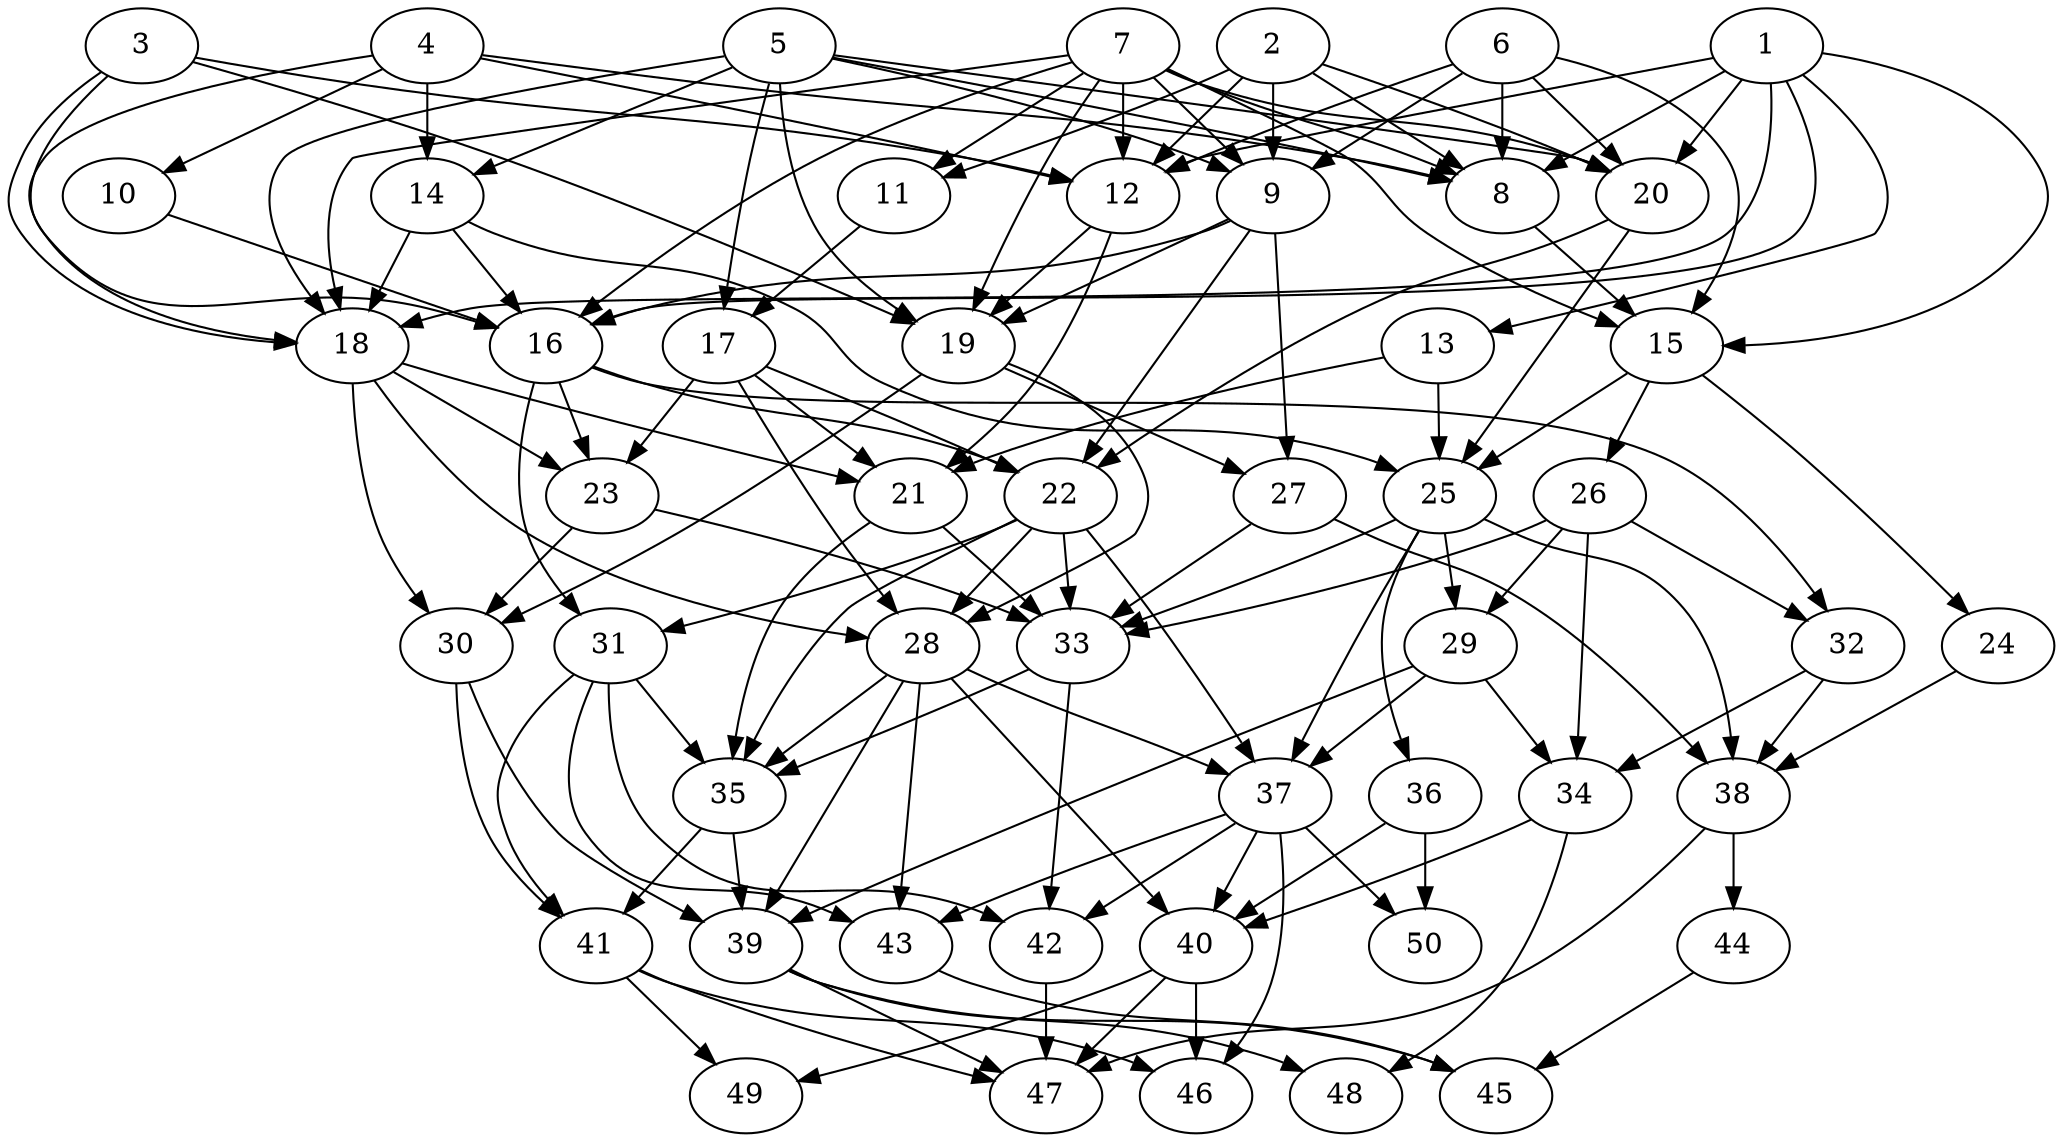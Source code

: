 // DAG automatically generated by daggen at Tue Jul 18 11:30:58 2017
// ./daggen --dot -n 50 --fat 0.5 --regular 0.8 --density 0.8 --jump 2 
digraph G {
  1 [size="37070176791", alpha="0.07"]
  1 -> 8 [size ="838860800"]
  1 -> 12 [size ="838860800"]
  1 -> 13 [size ="838860800"]
  1 -> 15 [size ="838860800"]
  1 -> 16 [size ="838860800"]
  1 -> 18 [size ="838860800"]
  1 -> 20 [size ="838860800"]
  2 [size="549755813888", alpha="0.12"]
  2 -> 8 [size ="536870912"]
  2 -> 9 [size ="536870912"]
  2 -> 11 [size ="536870912"]
  2 -> 12 [size ="536870912"]
  2 -> 20 [size ="536870912"]
  3 [size="28991029248", alpha="0.15"]
  3 -> 12 [size ="75497472"]
  3 -> 16 [size ="75497472"]
  3 -> 18 [size ="75497472"]
  3 -> 19 [size ="75497472"]
  4 [size="231928233984", alpha="0.04"]
  4 -> 8 [size ="301989888"]
  4 -> 10 [size ="301989888"]
  4 -> 12 [size ="301989888"]
  4 -> 14 [size ="301989888"]
  4 -> 18 [size ="301989888"]
  5 [size="549755813888", alpha="0.02"]
  5 -> 8 [size ="536870912"]
  5 -> 9 [size ="536870912"]
  5 -> 14 [size ="536870912"]
  5 -> 17 [size ="536870912"]
  5 -> 18 [size ="536870912"]
  5 -> 19 [size ="536870912"]
  5 -> 20 [size ="536870912"]
  6 [size="172676914644", alpha="0.18"]
  6 -> 8 [size ="134217728"]
  6 -> 9 [size ="134217728"]
  6 -> 12 [size ="134217728"]
  6 -> 15 [size ="134217728"]
  6 -> 20 [size ="134217728"]
  7 [size="368293445632", alpha="0.16"]
  7 -> 8 [size ="411041792"]
  7 -> 9 [size ="411041792"]
  7 -> 11 [size ="411041792"]
  7 -> 12 [size ="411041792"]
  7 -> 15 [size ="411041792"]
  7 -> 16 [size ="411041792"]
  7 -> 18 [size ="411041792"]
  7 -> 19 [size ="411041792"]
  7 -> 20 [size ="411041792"]
  8 [size="782757789696", alpha="0.14"]
  8 -> 15 [size ="679477248"]
  9 [size="68719476736", alpha="0.19"]
  9 -> 16 [size ="134217728"]
  9 -> 19 [size ="134217728"]
  9 -> 22 [size ="134217728"]
  9 -> 27 [size ="134217728"]
  10 [size="511213693111", alpha="0.18"]
  10 -> 16 [size ="679477248"]
  11 [size="13730605732", alpha="0.04"]
  11 -> 17 [size ="536870912"]
  12 [size="9409291787", alpha="0.06"]
  12 -> 19 [size ="411041792"]
  12 -> 21 [size ="411041792"]
  13 [size="8589934592", alpha="0.08"]
  13 -> 21 [size ="33554432"]
  13 -> 25 [size ="33554432"]
  14 [size="134217728000", alpha="0.19"]
  14 -> 16 [size ="209715200"]
  14 -> 18 [size ="209715200"]
  14 -> 25 [size ="209715200"]
  15 [size="549755813888", alpha="0.11"]
  15 -> 24 [size ="536870912"]
  15 -> 25 [size ="536870912"]
  15 -> 26 [size ="536870912"]
  16 [size="6620622734", alpha="0.10"]
  16 -> 22 [size ="134217728"]
  16 -> 23 [size ="134217728"]
  16 -> 31 [size ="134217728"]
  16 -> 32 [size ="134217728"]
  17 [size="5445618387", alpha="0.02"]
  17 -> 21 [size ="209715200"]
  17 -> 22 [size ="209715200"]
  17 -> 23 [size ="209715200"]
  17 -> 28 [size ="209715200"]
  18 [size="549755813888", alpha="0.08"]
  18 -> 21 [size ="536870912"]
  18 -> 23 [size ="536870912"]
  18 -> 28 [size ="536870912"]
  18 -> 30 [size ="536870912"]
  19 [size="10187385306", alpha="0.18"]
  19 -> 27 [size ="209715200"]
  19 -> 28 [size ="209715200"]
  19 -> 30 [size ="209715200"]
  20 [size="7385469772", alpha="0.02"]
  20 -> 22 [size ="838860800"]
  20 -> 25 [size ="838860800"]
  21 [size="425929154766", alpha="0.19"]
  21 -> 33 [size ="411041792"]
  21 -> 35 [size ="411041792"]
  22 [size="515101940440", alpha="0.06"]
  22 -> 28 [size ="411041792"]
  22 -> 31 [size ="411041792"]
  22 -> 33 [size ="411041792"]
  22 -> 35 [size ="411041792"]
  22 -> 37 [size ="411041792"]
  23 [size="228158574214", alpha="0.13"]
  23 -> 30 [size ="209715200"]
  23 -> 33 [size ="209715200"]
  24 [size="134217728000", alpha="0.14"]
  24 -> 38 [size ="209715200"]
  25 [size="12868554024", alpha="0.03"]
  25 -> 29 [size ="301989888"]
  25 -> 33 [size ="301989888"]
  25 -> 36 [size ="301989888"]
  25 -> 37 [size ="301989888"]
  25 -> 38 [size ="301989888"]
  26 [size="368293445632", alpha="0.20"]
  26 -> 29 [size ="411041792"]
  26 -> 32 [size ="411041792"]
  26 -> 33 [size ="411041792"]
  26 -> 34 [size ="411041792"]
  27 [size="168434757193", alpha="0.12"]
  27 -> 33 [size ="411041792"]
  27 -> 38 [size ="411041792"]
  28 [size="24103944853", alpha="0.14"]
  28 -> 35 [size ="75497472"]
  28 -> 37 [size ="75497472"]
  28 -> 39 [size ="75497472"]
  28 -> 40 [size ="75497472"]
  28 -> 43 [size ="75497472"]
  29 [size="220741307800", alpha="0.05"]
  29 -> 34 [size ="536870912"]
  29 -> 37 [size ="536870912"]
  29 -> 39 [size ="536870912"]
  30 [size="674224171485", alpha="0.05"]
  30 -> 39 [size ="679477248"]
  30 -> 41 [size ="679477248"]
  31 [size="2467155309", alpha="0.11"]
  31 -> 35 [size ="75497472"]
  31 -> 41 [size ="75497472"]
  31 -> 42 [size ="75497472"]
  31 -> 43 [size ="75497472"]
  32 [size="368293445632", alpha="0.01"]
  32 -> 34 [size ="411041792"]
  32 -> 38 [size ="411041792"]
  33 [size="209343210180", alpha="0.07"]
  33 -> 35 [size ="536870912"]
  33 -> 42 [size ="536870912"]
  34 [size="1743256953", alpha="0.12"]
  34 -> 40 [size ="33554432"]
  34 -> 48 [size ="33554432"]
  35 [size="16729361212", alpha="0.02"]
  35 -> 39 [size ="838860800"]
  35 -> 41 [size ="838860800"]
  36 [size="7785872739", alpha="0.20"]
  36 -> 40 [size ="134217728"]
  36 -> 50 [size ="134217728"]
  37 [size="8589934592", alpha="0.18"]
  37 -> 40 [size ="33554432"]
  37 -> 42 [size ="33554432"]
  37 -> 43 [size ="33554432"]
  37 -> 46 [size ="33554432"]
  37 -> 50 [size ="33554432"]
  38 [size="1182738804163", alpha="0.03"]
  38 -> 44 [size ="838860800"]
  38 -> 47 [size ="838860800"]
  39 [size="68719476736", alpha="0.17"]
  39 -> 45 [size ="134217728"]
  39 -> 47 [size ="134217728"]
  39 -> 48 [size ="134217728"]
  40 [size="28991029248", alpha="0.16"]
  40 -> 46 [size ="75497472"]
  40 -> 47 [size ="75497472"]
  40 -> 49 [size ="75497472"]
  41 [size="29240354680", alpha="0.03"]
  41 -> 46 [size ="75497472"]
  41 -> 47 [size ="75497472"]
  41 -> 49 [size ="75497472"]
  42 [size="759499356123", alpha="0.17"]
  42 -> 47 [size ="838860800"]
  43 [size="863862388584", alpha="0.20"]
  43 -> 45 [size ="536870912"]
  44 [size="782757789696", alpha="0.18"]
  44 -> 45 [size ="679477248"]
  45 [size="28991029248", alpha="0.04"]
  46 [size="45331699996", alpha="0.06"]
  47 [size="8589934592", alpha="0.03"]
  48 [size="336050083", alpha="0.04"]
  49 [size="27654753200", alpha="0.03"]
  50 [size="368293445632", alpha="0.06"]
}
